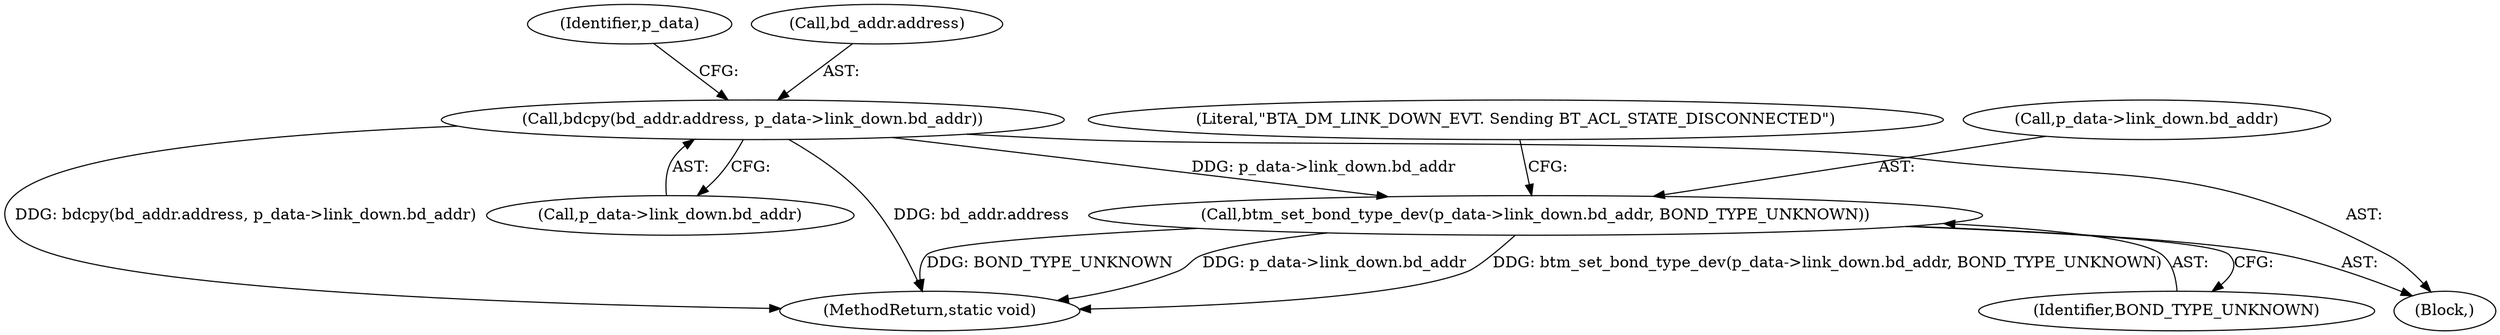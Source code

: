 digraph "0_Android_472271b153c5dc53c28beac55480a8d8434b2d5c_13@pointer" {
"1000425" [label="(Call,btm_set_bond_type_dev(p_data->link_down.bd_addr, BOND_TYPE_UNKNOWN))"];
"1000416" [label="(Call,bdcpy(bd_addr.address, p_data->link_down.bd_addr))"];
"1000428" [label="(Identifier,p_data)"];
"1000417" [label="(Call,bd_addr.address)"];
"1000433" [label="(Literal,\"BTA_DM_LINK_DOWN_EVT. Sending BT_ACL_STATE_DISCONNECTED\")"];
"1000132" [label="(Block,)"];
"1000420" [label="(Call,p_data->link_down.bd_addr)"];
"1000416" [label="(Call,bdcpy(bd_addr.address, p_data->link_down.bd_addr))"];
"1000426" [label="(Call,p_data->link_down.bd_addr)"];
"1000425" [label="(Call,btm_set_bond_type_dev(p_data->link_down.bd_addr, BOND_TYPE_UNKNOWN))"];
"1001051" [label="(MethodReturn,static void)"];
"1000431" [label="(Identifier,BOND_TYPE_UNKNOWN)"];
"1000425" -> "1000132"  [label="AST: "];
"1000425" -> "1000431"  [label="CFG: "];
"1000426" -> "1000425"  [label="AST: "];
"1000431" -> "1000425"  [label="AST: "];
"1000433" -> "1000425"  [label="CFG: "];
"1000425" -> "1001051"  [label="DDG: p_data->link_down.bd_addr"];
"1000425" -> "1001051"  [label="DDG: btm_set_bond_type_dev(p_data->link_down.bd_addr, BOND_TYPE_UNKNOWN)"];
"1000425" -> "1001051"  [label="DDG: BOND_TYPE_UNKNOWN"];
"1000416" -> "1000425"  [label="DDG: p_data->link_down.bd_addr"];
"1000416" -> "1000132"  [label="AST: "];
"1000416" -> "1000420"  [label="CFG: "];
"1000417" -> "1000416"  [label="AST: "];
"1000420" -> "1000416"  [label="AST: "];
"1000428" -> "1000416"  [label="CFG: "];
"1000416" -> "1001051"  [label="DDG: bdcpy(bd_addr.address, p_data->link_down.bd_addr)"];
"1000416" -> "1001051"  [label="DDG: bd_addr.address"];
}
